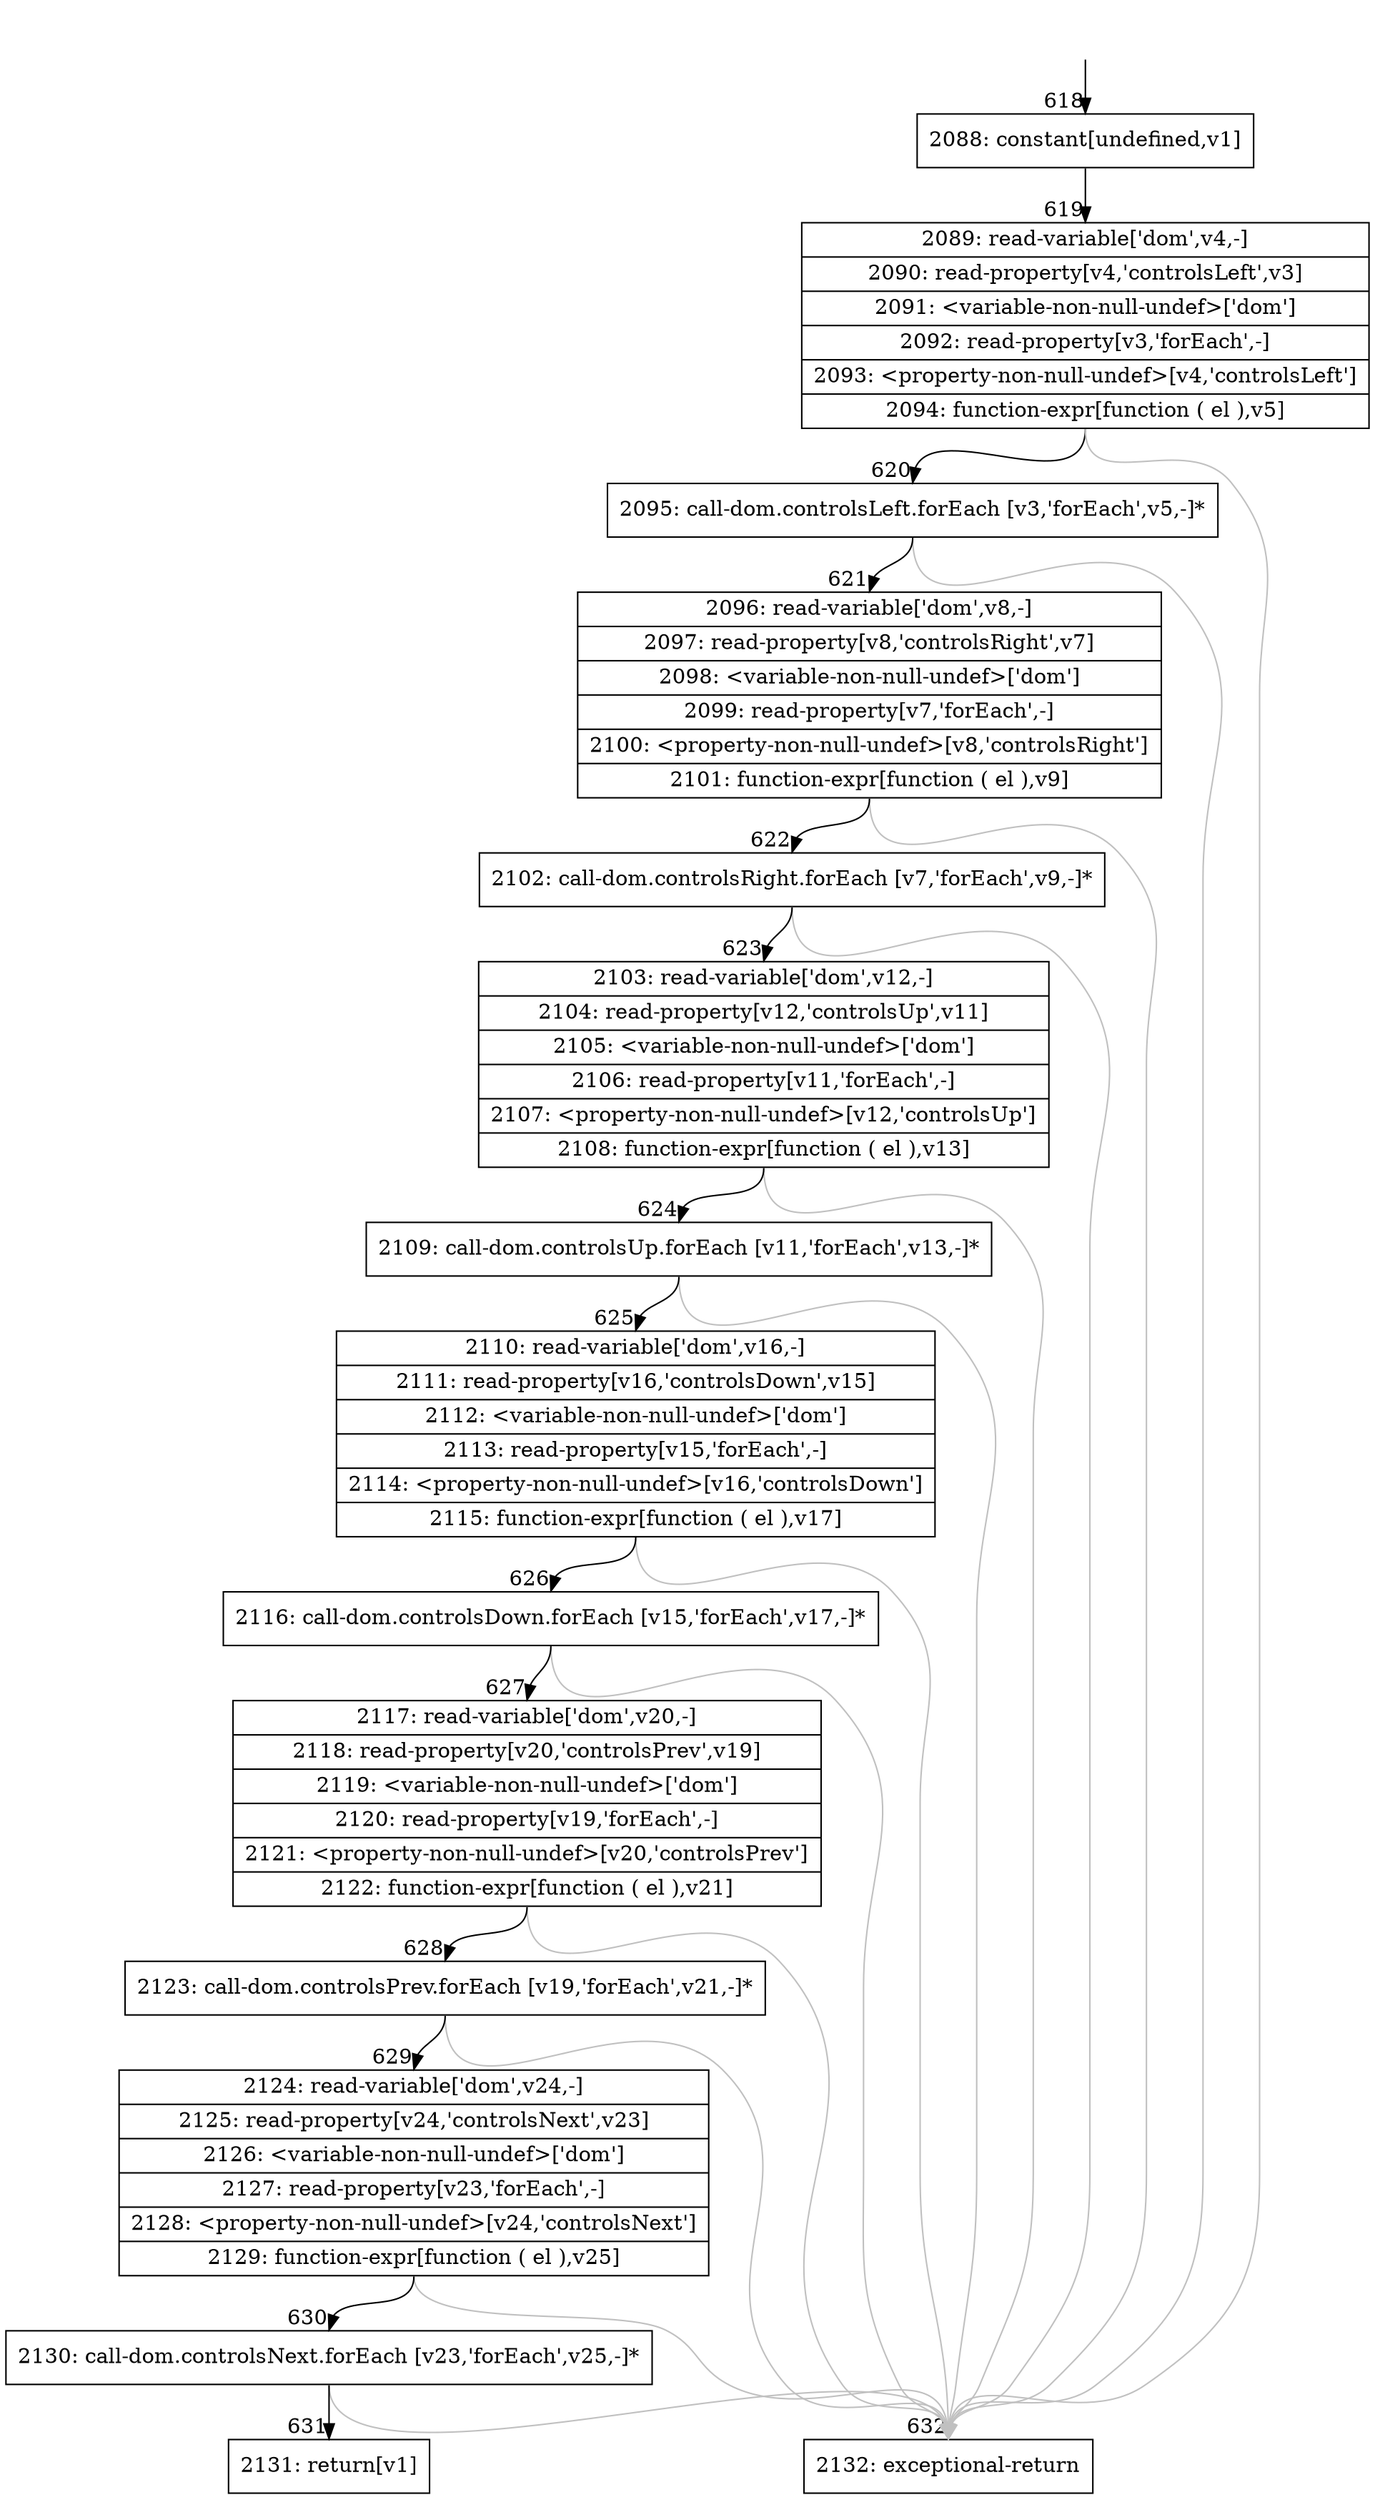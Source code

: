 digraph {
rankdir="TD"
BB_entry31[shape=none,label=""];
BB_entry31 -> BB618 [tailport=s, headport=n, headlabel="    618"]
BB618 [shape=record label="{2088: constant[undefined,v1]}" ] 
BB618 -> BB619 [tailport=s, headport=n, headlabel="      619"]
BB619 [shape=record label="{2089: read-variable['dom',v4,-]|2090: read-property[v4,'controlsLeft',v3]|2091: \<variable-non-null-undef\>['dom']|2092: read-property[v3,'forEach',-]|2093: \<property-non-null-undef\>[v4,'controlsLeft']|2094: function-expr[function ( el ),v5]}" ] 
BB619 -> BB620 [tailport=s, headport=n, headlabel="      620"]
BB619 -> BB632 [tailport=s, headport=n, color=gray, headlabel="      632"]
BB620 [shape=record label="{2095: call-dom.controlsLeft.forEach [v3,'forEach',v5,-]*}" ] 
BB620 -> BB621 [tailport=s, headport=n, headlabel="      621"]
BB620 -> BB632 [tailport=s, headport=n, color=gray]
BB621 [shape=record label="{2096: read-variable['dom',v8,-]|2097: read-property[v8,'controlsRight',v7]|2098: \<variable-non-null-undef\>['dom']|2099: read-property[v7,'forEach',-]|2100: \<property-non-null-undef\>[v8,'controlsRight']|2101: function-expr[function ( el ),v9]}" ] 
BB621 -> BB622 [tailport=s, headport=n, headlabel="      622"]
BB621 -> BB632 [tailport=s, headport=n, color=gray]
BB622 [shape=record label="{2102: call-dom.controlsRight.forEach [v7,'forEach',v9,-]*}" ] 
BB622 -> BB623 [tailport=s, headport=n, headlabel="      623"]
BB622 -> BB632 [tailport=s, headport=n, color=gray]
BB623 [shape=record label="{2103: read-variable['dom',v12,-]|2104: read-property[v12,'controlsUp',v11]|2105: \<variable-non-null-undef\>['dom']|2106: read-property[v11,'forEach',-]|2107: \<property-non-null-undef\>[v12,'controlsUp']|2108: function-expr[function ( el ),v13]}" ] 
BB623 -> BB624 [tailport=s, headport=n, headlabel="      624"]
BB623 -> BB632 [tailport=s, headport=n, color=gray]
BB624 [shape=record label="{2109: call-dom.controlsUp.forEach [v11,'forEach',v13,-]*}" ] 
BB624 -> BB625 [tailport=s, headport=n, headlabel="      625"]
BB624 -> BB632 [tailport=s, headport=n, color=gray]
BB625 [shape=record label="{2110: read-variable['dom',v16,-]|2111: read-property[v16,'controlsDown',v15]|2112: \<variable-non-null-undef\>['dom']|2113: read-property[v15,'forEach',-]|2114: \<property-non-null-undef\>[v16,'controlsDown']|2115: function-expr[function ( el ),v17]}" ] 
BB625 -> BB626 [tailport=s, headport=n, headlabel="      626"]
BB625 -> BB632 [tailport=s, headport=n, color=gray]
BB626 [shape=record label="{2116: call-dom.controlsDown.forEach [v15,'forEach',v17,-]*}" ] 
BB626 -> BB627 [tailport=s, headport=n, headlabel="      627"]
BB626 -> BB632 [tailport=s, headport=n, color=gray]
BB627 [shape=record label="{2117: read-variable['dom',v20,-]|2118: read-property[v20,'controlsPrev',v19]|2119: \<variable-non-null-undef\>['dom']|2120: read-property[v19,'forEach',-]|2121: \<property-non-null-undef\>[v20,'controlsPrev']|2122: function-expr[function ( el ),v21]}" ] 
BB627 -> BB628 [tailport=s, headport=n, headlabel="      628"]
BB627 -> BB632 [tailport=s, headport=n, color=gray]
BB628 [shape=record label="{2123: call-dom.controlsPrev.forEach [v19,'forEach',v21,-]*}" ] 
BB628 -> BB629 [tailport=s, headport=n, headlabel="      629"]
BB628 -> BB632 [tailport=s, headport=n, color=gray]
BB629 [shape=record label="{2124: read-variable['dom',v24,-]|2125: read-property[v24,'controlsNext',v23]|2126: \<variable-non-null-undef\>['dom']|2127: read-property[v23,'forEach',-]|2128: \<property-non-null-undef\>[v24,'controlsNext']|2129: function-expr[function ( el ),v25]}" ] 
BB629 -> BB630 [tailport=s, headport=n, headlabel="      630"]
BB629 -> BB632 [tailport=s, headport=n, color=gray]
BB630 [shape=record label="{2130: call-dom.controlsNext.forEach [v23,'forEach',v25,-]*}" ] 
BB630 -> BB631 [tailport=s, headport=n, headlabel="      631"]
BB630 -> BB632 [tailport=s, headport=n, color=gray]
BB631 [shape=record label="{2131: return[v1]}" ] 
BB632 [shape=record label="{2132: exceptional-return}" ] 
//#$~ 986
}

